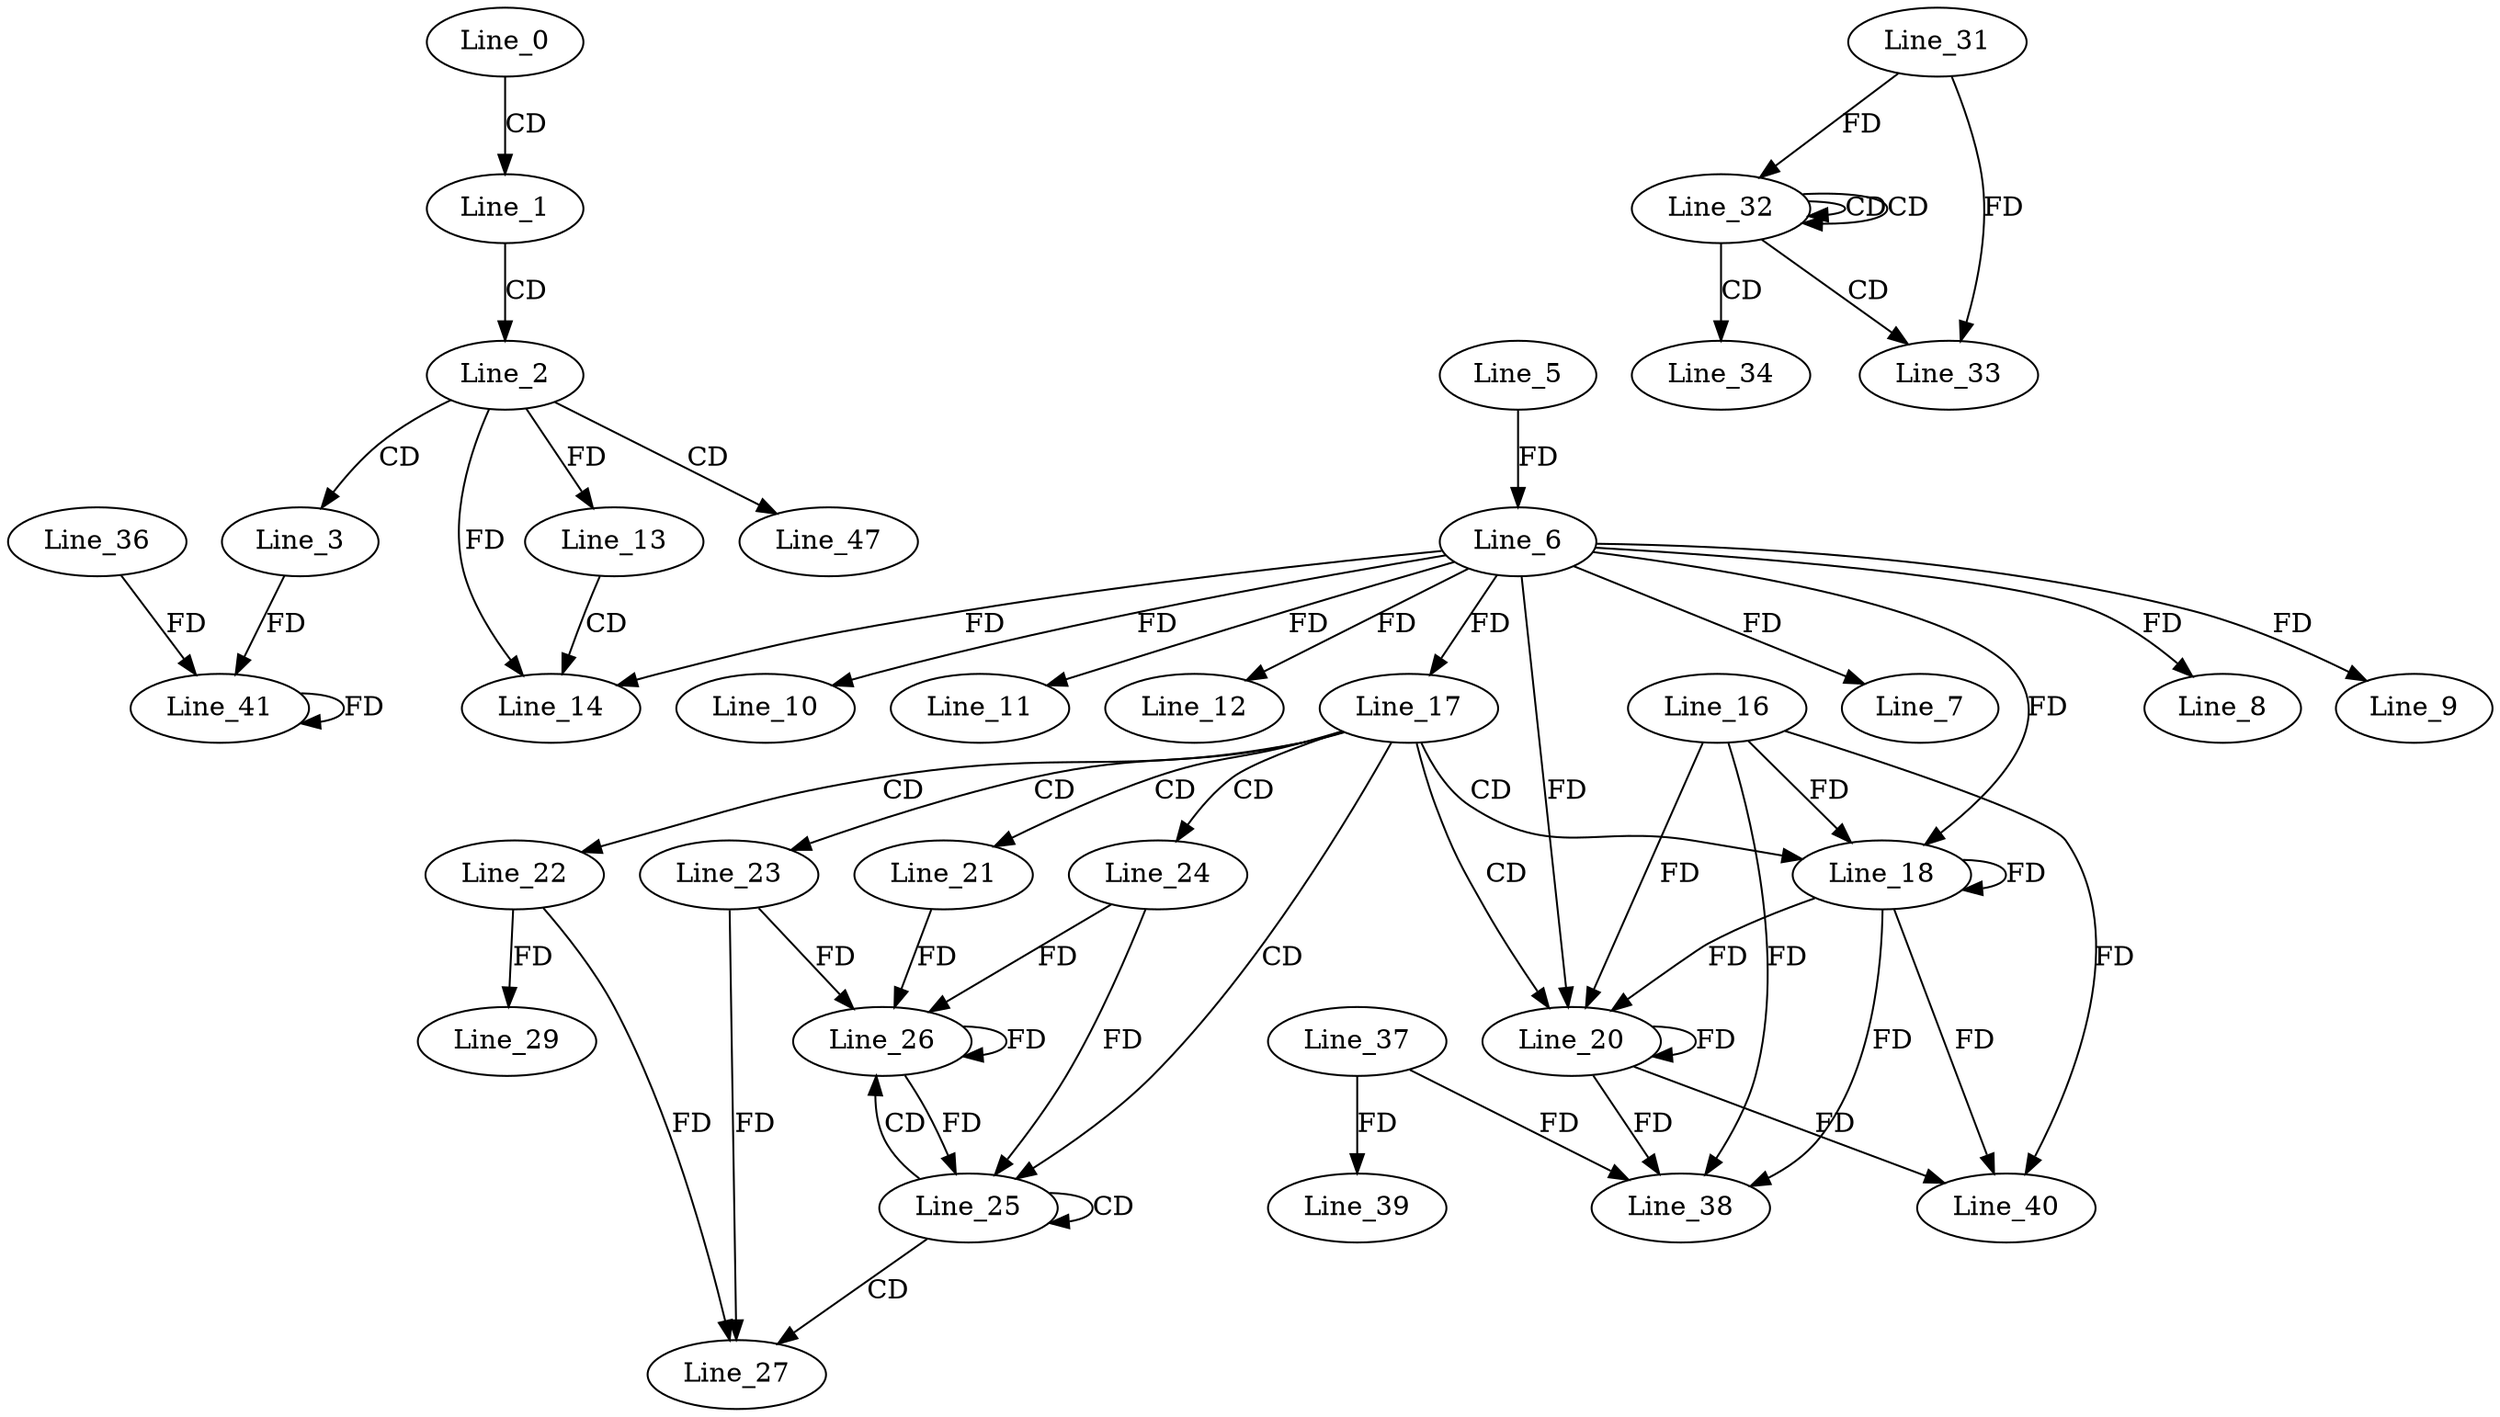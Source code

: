 digraph G {
  Line_0;
  Line_1;
  Line_2;
  Line_3;
  Line_5;
  Line_6;
  Line_6;
  Line_7;
  Line_8;
  Line_9;
  Line_10;
  Line_11;
  Line_12;
  Line_13;
  Line_14;
  Line_14;
  Line_17;
  Line_17;
  Line_18;
  Line_16;
  Line_18;
  Line_20;
  Line_20;
  Line_21;
  Line_22;
  Line_23;
  Line_24;
  Line_25;
  Line_26;
  Line_26;
  Line_27;
  Line_29;
  Line_32;
  Line_32;
  Line_32;
  Line_31;
  Line_33;
  Line_34;
  Line_37;
  Line_38;
  Line_39;
  Line_40;
  Line_41;
  Line_41;
  Line_36;
  Line_47;
  Line_0 -> Line_1 [ label="CD" ];
  Line_1 -> Line_2 [ label="CD" ];
  Line_2 -> Line_3 [ label="CD" ];
  Line_5 -> Line_6 [ label="FD" ];
  Line_6 -> Line_7 [ label="FD" ];
  Line_6 -> Line_8 [ label="FD" ];
  Line_6 -> Line_9 [ label="FD" ];
  Line_6 -> Line_10 [ label="FD" ];
  Line_6 -> Line_11 [ label="FD" ];
  Line_6 -> Line_12 [ label="FD" ];
  Line_2 -> Line_13 [ label="FD" ];
  Line_13 -> Line_14 [ label="CD" ];
  Line_6 -> Line_14 [ label="FD" ];
  Line_2 -> Line_14 [ label="FD" ];
  Line_6 -> Line_17 [ label="FD" ];
  Line_17 -> Line_18 [ label="CD" ];
  Line_16 -> Line_18 [ label="FD" ];
  Line_18 -> Line_18 [ label="FD" ];
  Line_6 -> Line_18 [ label="FD" ];
  Line_17 -> Line_20 [ label="CD" ];
  Line_16 -> Line_20 [ label="FD" ];
  Line_18 -> Line_20 [ label="FD" ];
  Line_20 -> Line_20 [ label="FD" ];
  Line_6 -> Line_20 [ label="FD" ];
  Line_17 -> Line_21 [ label="CD" ];
  Line_17 -> Line_22 [ label="CD" ];
  Line_17 -> Line_23 [ label="CD" ];
  Line_17 -> Line_24 [ label="CD" ];
  Line_17 -> Line_25 [ label="CD" ];
  Line_25 -> Line_25 [ label="CD" ];
  Line_24 -> Line_25 [ label="FD" ];
  Line_25 -> Line_26 [ label="CD" ];
  Line_26 -> Line_26 [ label="FD" ];
  Line_24 -> Line_26 [ label="FD" ];
  Line_21 -> Line_26 [ label="FD" ];
  Line_23 -> Line_26 [ label="FD" ];
  Line_25 -> Line_27 [ label="CD" ];
  Line_22 -> Line_27 [ label="FD" ];
  Line_23 -> Line_27 [ label="FD" ];
  Line_22 -> Line_29 [ label="FD" ];
  Line_32 -> Line_32 [ label="CD" ];
  Line_32 -> Line_32 [ label="CD" ];
  Line_31 -> Line_32 [ label="FD" ];
  Line_32 -> Line_33 [ label="CD" ];
  Line_31 -> Line_33 [ label="FD" ];
  Line_32 -> Line_34 [ label="CD" ];
  Line_37 -> Line_38 [ label="FD" ];
  Line_16 -> Line_38 [ label="FD" ];
  Line_18 -> Line_38 [ label="FD" ];
  Line_20 -> Line_38 [ label="FD" ];
  Line_37 -> Line_39 [ label="FD" ];
  Line_16 -> Line_40 [ label="FD" ];
  Line_18 -> Line_40 [ label="FD" ];
  Line_20 -> Line_40 [ label="FD" ];
  Line_3 -> Line_41 [ label="FD" ];
  Line_41 -> Line_41 [ label="FD" ];
  Line_36 -> Line_41 [ label="FD" ];
  Line_2 -> Line_47 [ label="CD" ];
  Line_26 -> Line_25 [ label="FD" ];
}
